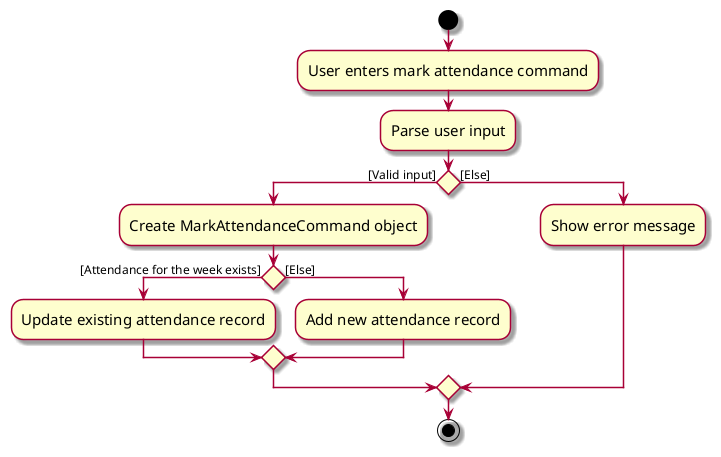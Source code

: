 @startuml
skin rose
skinparam ActivityFontSize 15
skinparam ArrowFontSize 12
start
:User enters mark attendance command;
:Parse user input;
if () then ([Valid input])
  :Create MarkAttendanceCommand object;
  if () then ([Attendance for the week exists])
    :Update existing attendance record;
  else ([Else])
    :Add new attendance record;
  endif
else ([Else])
  :Show error message;
endif
stop
@enduml
